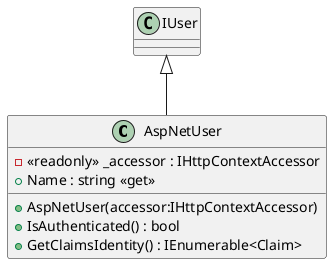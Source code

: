 @startuml
class AspNetUser {
    - <<readonly>> _accessor : IHttpContextAccessor
    + AspNetUser(accessor:IHttpContextAccessor)
    + Name : string <<get>>
    + IsAuthenticated() : bool
    + GetClaimsIdentity() : IEnumerable<Claim>
}
IUser <|-- AspNetUser
@enduml
